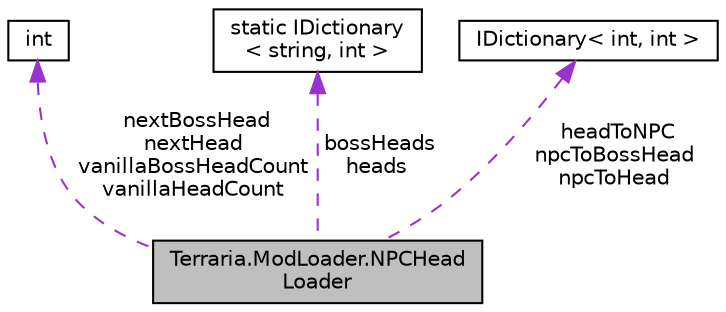 digraph "Terraria.ModLoader.NPCHeadLoader"
{
 // LATEX_PDF_SIZE
  edge [fontname="Helvetica",fontsize="10",labelfontname="Helvetica",labelfontsize="10"];
  node [fontname="Helvetica",fontsize="10",shape=record];
  Node1 [label="Terraria.ModLoader.NPCHead\lLoader",height=0.2,width=0.4,color="black", fillcolor="grey75", style="filled", fontcolor="black",tooltip="This class serves as a central place from which NPC head slots are stored and NPC head textures are a..."];
  Node2 -> Node1 [dir="back",color="darkorchid3",fontsize="10",style="dashed",label=" nextBossHead\nnextHead\nvanillaBossHeadCount\nvanillaHeadCount" ,fontname="Helvetica"];
  Node2 [label="int",height=0.2,width=0.4,color="black", fillcolor="white", style="filled",tooltip=" "];
  Node3 -> Node1 [dir="back",color="darkorchid3",fontsize="10",style="dashed",label=" bossHeads\nheads" ,fontname="Helvetica"];
  Node3 [label="static IDictionary\l\< string, int \>",height=0.2,width=0.4,color="black", fillcolor="white", style="filled",tooltip=" "];
  Node4 -> Node1 [dir="back",color="darkorchid3",fontsize="10",style="dashed",label=" headToNPC\nnpcToBossHead\nnpcToHead" ,fontname="Helvetica"];
  Node4 [label="IDictionary\< int, int \>",height=0.2,width=0.4,color="black", fillcolor="white", style="filled",tooltip=" "];
}
